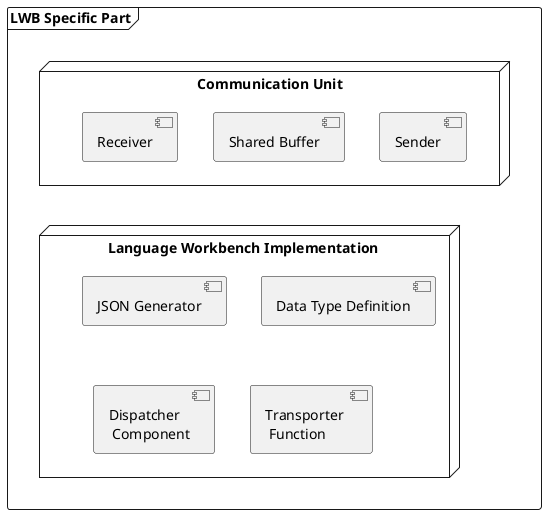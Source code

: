 @startuml

top to bottom direction

/'
artifact "Scene Tree" as st
artifact "Scene Tree as JSON" as json
'/
/'
node "Game Engine View" as godotView #ffe5d9


frame "Generic Part" as genericPart #f07167 {
node "Interpreter Backend for Game Engine" as godotBE #fed9b7 {

node "Peer" as peer #fdfcdc {
component "Sender" as genericSender #ffcad4
component "Receiver" as receiver #ffcad4
component "Shared Buffer" as buffer #ffcad4
}

component "JSON Interpreter" as jsonInt #00afb9
}
}
jsonInt --> godotView : ⑤ Generate Scene Tree
godotView -[hidden]d-> genericPart
receiver --> buffer: ③ Read Buffer
receiver --> jsonInt : ④ Call(Json)
jsonInt -[hidden]d-> peer

genericSender -[hidden]-> godotView
godotView --> genericSender : ① (On User Action) \nSend Message
genericSender --> buffer : ② Write Message

'/

frame "LWB Specific Part" as lwbSpecificPart {
node "Language Workbench Implementation " as rascal {

    component "JSON Generator" as gen
    component "Data Type Definition" as dtd
    component "Dispatcher \n Component" as lwbDispatcher
    component "Transporter \n Function" as lwbSendFunc

}
node "Communication Unit" as comunit {

    component "Sender" as lwbSender
    component "Shared Buffer" as lwbSharedBuffer
    component "Receiver" as lwbReceiver
}
}
lwbSender -[hidden]-> lwbSender
rascal -[hidden]u-> comunit

/'
frame "Language Specific Part" as languageSpecificPart {
node "DSL \n e.g Live State Machine" as langmodel {
component Controller as controller
component Model as model
component "Renderer for \n Elements (View)" as dslView
}

}





lwbReceiver --> lwbDispatcher :call
gen --> dtd :use
gen --> json :produce
jsonInt --> st :generate
lwbSendFunc <.. json :consume
lwbSendFunc --> lwbSender :send
lwbSendFunc --> genericSender :send
godotView ..> st :display
dslView --> dtd :use

lwbSpecificPart -[hidden]u-> genericPart
lwbSpecificPart -[hidden]u-> languageSpecificPart

st -[hidden]d-> json
json -[hidden]d-> godotView
'/
@enduml